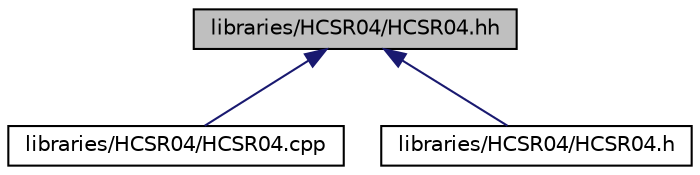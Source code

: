 digraph "libraries/HCSR04/HCSR04.hh"
{
  edge [fontname="Helvetica",fontsize="10",labelfontname="Helvetica",labelfontsize="10"];
  node [fontname="Helvetica",fontsize="10",shape=record];
  Node1 [label="libraries/HCSR04/HCSR04.hh",height=0.2,width=0.4,color="black", fillcolor="grey75", style="filled", fontcolor="black"];
  Node1 -> Node2 [dir="back",color="midnightblue",fontsize="10",style="solid",fontname="Helvetica"];
  Node2 [label="libraries/HCSR04/HCSR04.cpp",height=0.2,width=0.4,color="black", fillcolor="white", style="filled",URL="$d9/d4b/HCSR04_8cpp.html"];
  Node1 -> Node3 [dir="back",color="midnightblue",fontsize="10",style="solid",fontname="Helvetica"];
  Node3 [label="libraries/HCSR04/HCSR04.h",height=0.2,width=0.4,color="black", fillcolor="white", style="filled",URL="$d9/d46/HCSR04_8h.html"];
}
